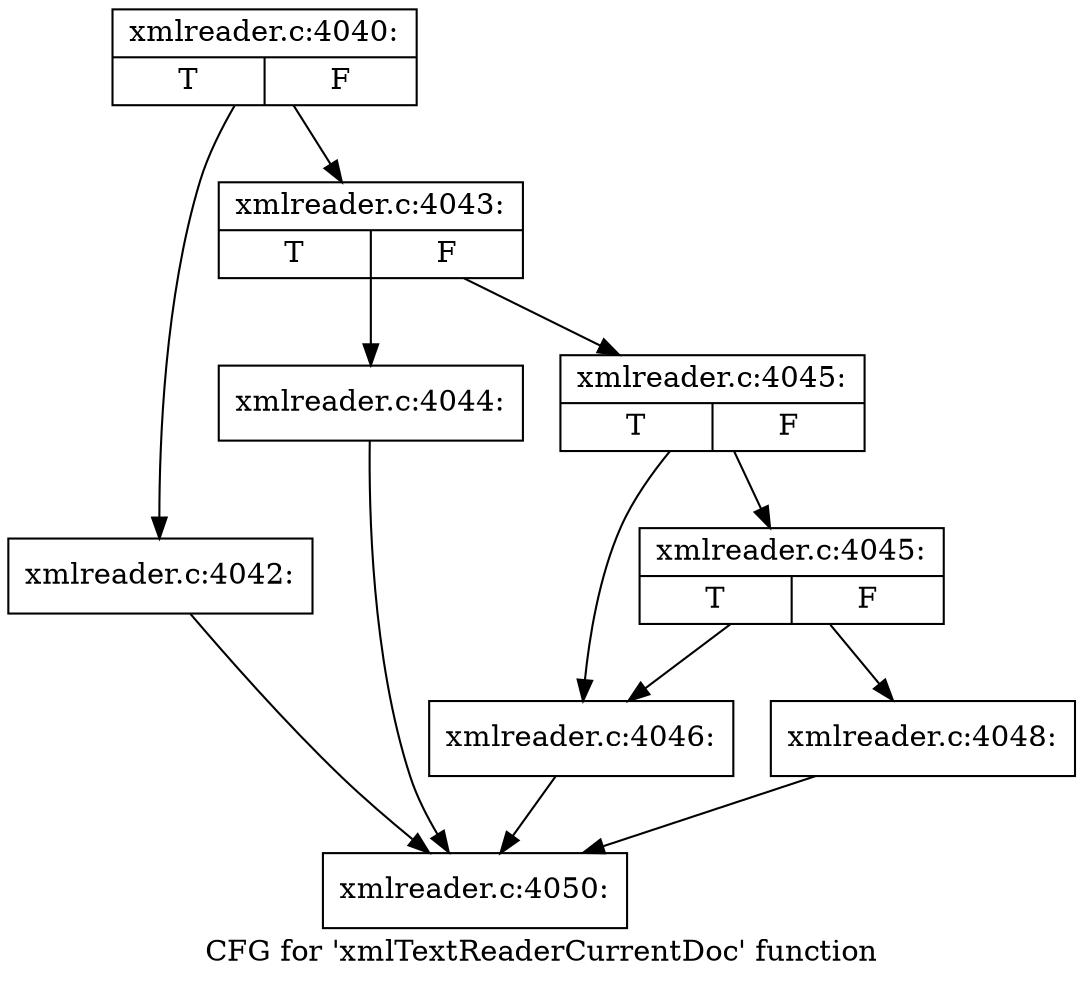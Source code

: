 digraph "CFG for 'xmlTextReaderCurrentDoc' function" {
	label="CFG for 'xmlTextReaderCurrentDoc' function";

	Node0x48666e0 [shape=record,label="{xmlreader.c:4040:|{<s0>T|<s1>F}}"];
	Node0x48666e0 -> Node0x486d9d0;
	Node0x48666e0 -> Node0x486da20;
	Node0x486d9d0 [shape=record,label="{xmlreader.c:4042:}"];
	Node0x486d9d0 -> Node0x486dc30;
	Node0x486da20 [shape=record,label="{xmlreader.c:4043:|{<s0>T|<s1>F}}"];
	Node0x486da20 -> Node0x4866540;
	Node0x486da20 -> Node0x4866590;
	Node0x4866540 [shape=record,label="{xmlreader.c:4044:}"];
	Node0x4866540 -> Node0x486dc30;
	Node0x4866590 [shape=record,label="{xmlreader.c:4045:|{<s0>T|<s1>F}}"];
	Node0x4866590 -> Node0x486ed40;
	Node0x4866590 -> Node0x486ede0;
	Node0x486ede0 [shape=record,label="{xmlreader.c:4045:|{<s0>T|<s1>F}}"];
	Node0x486ede0 -> Node0x486ed40;
	Node0x486ede0 -> Node0x486ed90;
	Node0x486ed40 [shape=record,label="{xmlreader.c:4046:}"];
	Node0x486ed40 -> Node0x486dc30;
	Node0x486ed90 [shape=record,label="{xmlreader.c:4048:}"];
	Node0x486ed90 -> Node0x486dc30;
	Node0x486dc30 [shape=record,label="{xmlreader.c:4050:}"];
}

